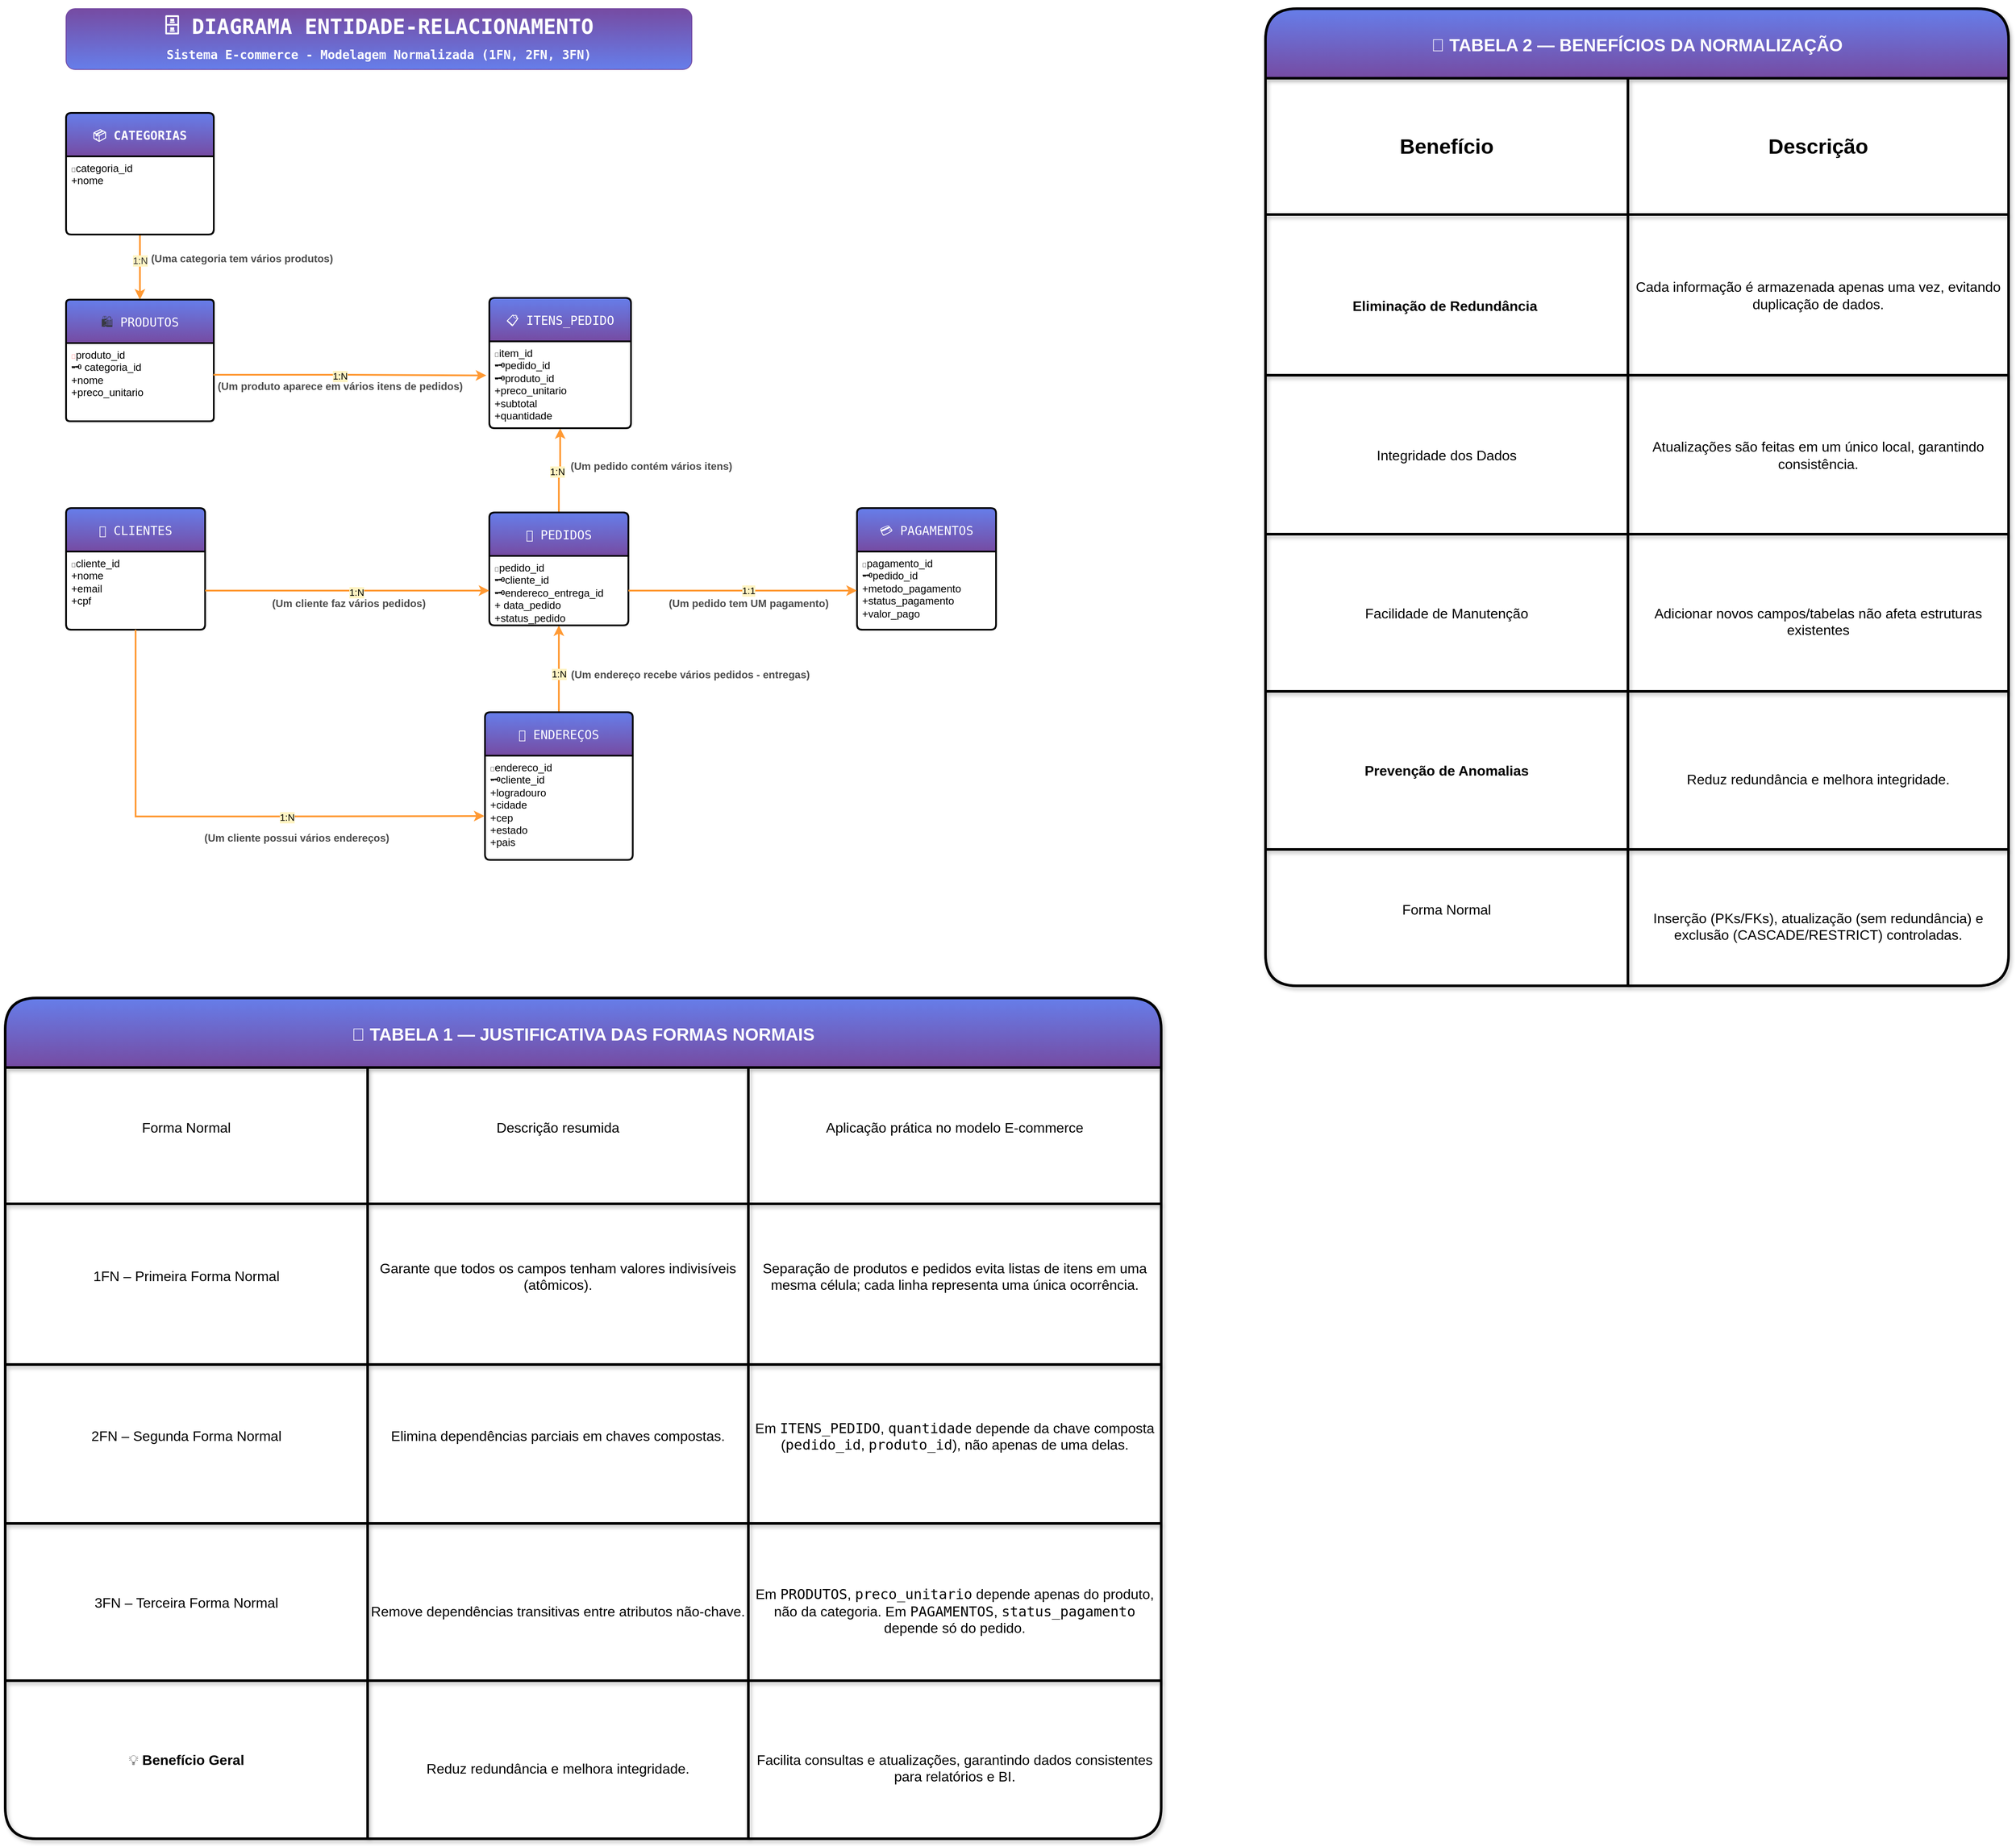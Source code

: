 <mxfile version="28.2.8">
  <diagram name="Página-1" id="DNy5PEZd3ti-p9QNguBq">
    <mxGraphModel dx="5910" dy="2533" grid="0" gridSize="10" guides="0" tooltips="0" connect="0" arrows="0" fold="1" page="0" pageScale="1" pageWidth="827" pageHeight="1169" math="0" shadow="0">
      <root>
        <mxCell id="0" />
        <mxCell id="1" parent="0" />
        <mxCell id="rBB8JqQ7oamahbFqgwzF-1" value="&lt;h1&gt;&lt;font&gt;&lt;b style=&quot;&quot;&gt;&lt;font style=&quot;color: rgb(255, 255, 255);&quot;&gt;&lt;span style=&quot;font-family: jetbrains, &amp;quot;jetbrains Fallback&amp;quot;, ui-monospace, SFMono-Regular, Menlo, Monaco, monospace; font-variant-ligatures: none; text-align: left; white-space: pre;&quot;&gt;🗄️ &lt;/span&gt;&lt;span style=&quot;font-family: jetbrains, &amp;quot;jetbrains Fallback&amp;quot;, ui-monospace, SFMono-Regular, Menlo, Monaco, monospace; font-variant-ligatures: none; text-align: left; white-space: pre;&quot;&gt;&lt;font style=&quot;&quot;&gt;DIAGRAMA ENTIDADE-RELACIONAMENTO&lt;br&gt;&lt;/font&gt;&lt;/span&gt;&lt;/font&gt;&lt;/b&gt;&lt;b style=&quot;&quot;&gt;&lt;span style=&quot;font-family: jetbrains, &amp;quot;jetbrains Fallback&amp;quot;, ui-monospace, SFMono-Regular, Menlo, Monaco, monospace; font-size: 14px; font-variant-ligatures: none; text-align: left; white-space: pre;&quot;&gt;&lt;font style=&quot;color: light-dark(rgb(255, 255, 255), rgb(255, 181, 181));&quot;&gt;Sistema E-commerce - Modelagem Normalizada (1FN, 2FN, 3FN)&lt;/font&gt;&lt;/span&gt;&lt;/b&gt;&lt;/font&gt;&lt;/h1&gt;&lt;span style=&quot;color: rgb(56, 58, 66); font-family: jetbrains, &amp;quot;jetbrains Fallback&amp;quot;, ui-monospace, SFMono-Regular, Menlo, Monaco, monospace; font-size: 14px; font-variant-ligatures: none; text-align: left; white-space: pre; background-color: rgb(255, 255, 255);&quot;&gt;&lt;/span&gt;" style="rounded=1;whiteSpace=wrap;html=1;fillColor=#764BA2;strokeColor=#764BA2;gradientColor=#667EEA;" parent="1" vertex="1">
          <mxGeometry x="180" y="30" width="720" height="70" as="geometry" />
        </mxCell>
        <mxCell id="rBB8JqQ7oamahbFqgwzF-29" value="" style="edgeStyle=orthogonalEdgeStyle;rounded=0;orthogonalLoop=1;jettySize=auto;html=1;strokeColor=#FF9933;strokeWidth=2;" parent="1" source="rBB8JqQ7oamahbFqgwzF-9" target="rBB8JqQ7oamahbFqgwzF-12" edge="1">
          <mxGeometry relative="1" as="geometry" />
        </mxCell>
        <mxCell id="rBB8JqQ7oamahbFqgwzF-31" value="&lt;font&gt;1:N&lt;/font&gt;" style="edgeLabel;html=1;align=center;verticalAlign=middle;resizable=0;points=[];fontColor=#333333;labelBackgroundColor=#FFF4C3;" parent="rBB8JqQ7oamahbFqgwzF-29" vertex="1" connectable="0">
          <mxGeometry x="-0.204" y="-2" relative="1" as="geometry">
            <mxPoint x="2" as="offset" />
          </mxGeometry>
        </mxCell>
        <mxCell id="rBB8JqQ7oamahbFqgwzF-9" value="&lt;h3 style=&quot;text-align: left;&quot;&gt;&lt;font style=&quot;color: rgb(255, 255, 255);&quot; face=&quot;jetbrains, jetbrains Fallback, ui-monospace, SFMono-Regular, Menlo, Monaco, monospace&quot;&gt;&lt;span style=&quot;font-size: 14px; font-variant-ligatures: none; white-space: pre;&quot;&gt;📦 CATEGORIAS&lt;/span&gt;&lt;/font&gt;&lt;/h3&gt;" style="swimlane;childLayout=stackLayout;horizontal=1;startSize=50;horizontalStack=0;rounded=1;fontSize=14;fontStyle=0;strokeWidth=2;resizeParent=0;resizeLast=1;shadow=0;dashed=0;align=center;arcSize=4;whiteSpace=wrap;html=1;gradientColor=#764BA2;fillColor=#667EEA;" parent="1" vertex="1">
          <mxGeometry x="180" y="150" width="170" height="140" as="geometry">
            <mxRectangle x="80" y="200" width="80" height="50" as="alternateBounds" />
          </mxGeometry>
        </mxCell>
        <mxCell id="rBB8JqQ7oamahbFqgwzF-10" value="&lt;font style=&quot;font-size: 7px;&quot;&gt;🔑&lt;/font&gt;categoria_id&lt;br&gt;+nome&lt;div&gt;&lt;br&gt;&lt;/div&gt;" style="align=left;strokeColor=none;fillColor=none;spacingLeft=4;spacingRight=4;fontSize=12;verticalAlign=top;resizable=0;rotatable=0;part=1;html=1;whiteSpace=wrap;" parent="rBB8JqQ7oamahbFqgwzF-9" vertex="1">
          <mxGeometry y="50" width="170" height="90" as="geometry" />
        </mxCell>
        <mxCell id="rBB8JqQ7oamahbFqgwzF-12" value="&lt;h3 style=&quot;text-align: left;&quot;&gt;&lt;span style=&quot;color: rgb(56, 58, 66); font-family: jetbrains, &amp;quot;jetbrains Fallback&amp;quot;, ui-monospace, SFMono-Regular, Menlo, Monaco, monospace; font-size: 14px; font-variant-ligatures: none; font-weight: 400; white-space: pre;&quot;&gt;🛍️ &lt;/span&gt;&lt;span style=&quot;font-family: jetbrains, &amp;quot;jetbrains Fallback&amp;quot;, ui-monospace, SFMono-Regular, Menlo, Monaco, monospace; font-size: 14px; font-variant-ligatures: none; font-weight: 400; white-space: pre; color: rgb(56, 58, 66);&quot;&gt;&lt;font style=&quot;color: rgb(255, 255, 255);&quot;&gt;PRODUTOS&lt;/font&gt;&lt;/span&gt;&lt;/h3&gt;" style="swimlane;childLayout=stackLayout;horizontal=1;startSize=50;horizontalStack=0;rounded=1;fontSize=14;fontStyle=0;strokeWidth=2;resizeParent=0;resizeLast=1;shadow=0;dashed=0;align=center;arcSize=3;whiteSpace=wrap;html=1;gradientColor=#764BA2;fillColor=#667EEA;" parent="1" vertex="1">
          <mxGeometry x="180" y="365" width="170" height="140" as="geometry">
            <mxRectangle x="80" y="200" width="80" height="50" as="alternateBounds" />
          </mxGeometry>
        </mxCell>
        <mxCell id="rBB8JqQ7oamahbFqgwzF-13" value="&lt;span style=&quot;font-size: 7px;&quot;&gt;&lt;font style=&quot;color: rgb(255, 102, 102);&quot;&gt;🔑&lt;/font&gt;&lt;/span&gt;produto_id&lt;br&gt;🗝︎&amp;nbsp;categoria_id&lt;div&gt;+nome&lt;/div&gt;&lt;div&gt;+preco_unitario&lt;br&gt;&lt;div&gt;&lt;br&gt;&lt;div&gt;&lt;br&gt;&lt;/div&gt;&lt;/div&gt;&lt;/div&gt;" style="align=left;strokeColor=none;fillColor=none;spacingLeft=4;spacingRight=4;fontSize=12;verticalAlign=top;resizable=0;rotatable=0;part=1;html=1;whiteSpace=wrap;" parent="rBB8JqQ7oamahbFqgwzF-12" vertex="1">
          <mxGeometry y="50" width="170" height="90" as="geometry" />
        </mxCell>
        <mxCell id="rBB8JqQ7oamahbFqgwzF-14" value="&lt;h3 style=&quot;text-align: left;&quot;&gt;&lt;span style=&quot;font-family: jetbrains, &amp;quot;jetbrains Fallback&amp;quot;, ui-monospace, SFMono-Regular, Menlo, Monaco, monospace; font-size: 14px; font-variant-ligatures: none; font-weight: 400; white-space: pre;&quot;&gt;&lt;font style=&quot;color: rgb(255, 255, 255);&quot;&gt;👤 CLIENTES&lt;/font&gt;&lt;/span&gt;&lt;/h3&gt;" style="swimlane;childLayout=stackLayout;horizontal=1;startSize=50;horizontalStack=0;rounded=1;fontSize=14;fontStyle=0;strokeWidth=2;resizeParent=0;resizeLast=1;shadow=0;dashed=0;align=center;arcSize=4;whiteSpace=wrap;html=1;gradientColor=#764BA2;fillColor=#667EEA;" parent="1" vertex="1">
          <mxGeometry x="180" y="605" width="160" height="140" as="geometry">
            <mxRectangle x="80" y="200" width="80" height="50" as="alternateBounds" />
          </mxGeometry>
        </mxCell>
        <mxCell id="rBB8JqQ7oamahbFqgwzF-15" value="&lt;span style=&quot;font-size: 7px;&quot;&gt;🔑&lt;/span&gt;cliente_id&lt;br&gt;+nome&lt;div&gt;+email&lt;/div&gt;&lt;div&gt;+cpf&lt;br&gt;&lt;div&gt;&lt;br&gt;&lt;/div&gt;&lt;/div&gt;" style="align=left;strokeColor=none;fillColor=none;spacingLeft=4;spacingRight=4;fontSize=12;verticalAlign=top;resizable=0;rotatable=0;part=1;html=1;whiteSpace=wrap;" parent="rBB8JqQ7oamahbFqgwzF-14" vertex="1">
          <mxGeometry y="50" width="160" height="90" as="geometry" />
        </mxCell>
        <mxCell id="rBB8JqQ7oamahbFqgwzF-42" value="" style="edgeStyle=orthogonalEdgeStyle;rounded=0;orthogonalLoop=1;jettySize=auto;html=1;strokeWidth=2;strokeColor=#FF9933;" parent="1" source="rBB8JqQ7oamahbFqgwzF-16" target="rBB8JqQ7oamahbFqgwzF-19" edge="1">
          <mxGeometry relative="1" as="geometry" />
        </mxCell>
        <mxCell id="rBB8JqQ7oamahbFqgwzF-52" value="1:N" style="edgeLabel;html=1;align=center;verticalAlign=middle;resizable=0;points=[];labelBackgroundColor=#FFF4C3;" parent="rBB8JqQ7oamahbFqgwzF-42" vertex="1" connectable="0">
          <mxGeometry x="-0.112" relative="1" as="geometry">
            <mxPoint as="offset" />
          </mxGeometry>
        </mxCell>
        <mxCell id="rBB8JqQ7oamahbFqgwzF-16" value="&lt;h3 style=&quot;text-align: left;&quot;&gt;&lt;span style=&quot;font-family: jetbrains, &amp;quot;jetbrains Fallback&amp;quot;, ui-monospace, SFMono-Regular, Menlo, Monaco, monospace; font-size: 14px; font-variant-ligatures: none; font-weight: 400; white-space: pre;&quot;&gt;&lt;font style=&quot;color: rgb(255, 255, 255);&quot;&gt;📍 ENDEREÇOS&lt;/font&gt;&lt;/span&gt;&lt;/h3&gt;" style="swimlane;childLayout=stackLayout;horizontal=1;startSize=50;horizontalStack=0;rounded=1;fontSize=14;fontStyle=0;strokeWidth=2;resizeParent=0;resizeLast=1;shadow=0;dashed=0;align=center;arcSize=4;whiteSpace=wrap;html=1;gradientColor=#764BA2;fillColor=#667EEA;" parent="1" vertex="1">
          <mxGeometry x="662" y="840" width="170" height="170" as="geometry">
            <mxRectangle x="80" y="200" width="80" height="50" as="alternateBounds" />
          </mxGeometry>
        </mxCell>
        <mxCell id="rBB8JqQ7oamahbFqgwzF-17" value="&lt;div&gt;&lt;span style=&quot;font-size: 7px; background-color: transparent; color: light-dark(rgb(0, 0, 0), rgb(255, 255, 255));&quot;&gt;🔑&lt;/span&gt;endereco_id&lt;br&gt;🗝︎cliente_id&lt;div&gt;+logradouro&lt;/div&gt;&lt;div&gt;+cidade&lt;/div&gt;&lt;div&gt;+cep&lt;/div&gt;&lt;div&gt;+estado&lt;/div&gt;&lt;div&gt;+pais&lt;/div&gt;&lt;div&gt;&lt;br&gt;&lt;div&gt;&lt;br&gt;&lt;/div&gt;&lt;/div&gt;&lt;/div&gt;" style="align=left;strokeColor=none;fillColor=none;spacingLeft=4;spacingRight=4;fontSize=12;verticalAlign=top;resizable=0;rotatable=0;part=1;html=1;whiteSpace=wrap;" parent="rBB8JqQ7oamahbFqgwzF-16" vertex="1">
          <mxGeometry y="50" width="170" height="120" as="geometry" />
        </mxCell>
        <mxCell id="rBB8JqQ7oamahbFqgwzF-41" value="" style="edgeStyle=orthogonalEdgeStyle;rounded=0;orthogonalLoop=1;jettySize=auto;html=1;strokeColor=#FF9933;strokeWidth=2;" parent="1" source="rBB8JqQ7oamahbFqgwzF-18" target="rBB8JqQ7oamahbFqgwzF-21" edge="1">
          <mxGeometry relative="1" as="geometry" />
        </mxCell>
        <mxCell id="rBB8JqQ7oamahbFqgwzF-51" value="1:N" style="edgeLabel;html=1;align=center;verticalAlign=middle;resizable=0;points=[];labelBackgroundColor=#FFF4C3;" parent="rBB8JqQ7oamahbFqgwzF-41" vertex="1" connectable="0">
          <mxGeometry x="-0.042" y="2" relative="1" as="geometry">
            <mxPoint as="offset" />
          </mxGeometry>
        </mxCell>
        <mxCell id="rBB8JqQ7oamahbFqgwzF-18" value="&lt;h3 style=&quot;text-align: left;&quot;&gt;&lt;span style=&quot;font-family: jetbrains, &amp;quot;jetbrains Fallback&amp;quot;, ui-monospace, SFMono-Regular, Menlo, Monaco, monospace; font-size: 14px; font-variant-ligatures: none; font-weight: 400; white-space: pre;&quot;&gt;&lt;font style=&quot;color: rgb(255, 255, 255);&quot;&gt;🛒 PEDIDOS&lt;/font&gt;&lt;/span&gt;&lt;/h3&gt;" style="swimlane;childLayout=stackLayout;horizontal=1;startSize=50;horizontalStack=0;rounded=1;fontSize=14;fontStyle=0;strokeWidth=2;resizeParent=0;resizeLast=1;shadow=0;dashed=0;align=center;arcSize=4;whiteSpace=wrap;html=1;gradientColor=#764BA2;fillColor=#667EEA;" parent="1" vertex="1">
          <mxGeometry x="667" y="610" width="160" height="130" as="geometry">
            <mxRectangle x="80" y="200" width="80" height="50" as="alternateBounds" />
          </mxGeometry>
        </mxCell>
        <mxCell id="rBB8JqQ7oamahbFqgwzF-19" value="&lt;span style=&quot;font-size: 7px;&quot;&gt;🔑&lt;/span&gt;pedido_id&lt;br&gt;🗝︎cliente_id&lt;div&gt;🗝︎endereco_entrega_id&lt;/div&gt;&lt;div&gt;+ data_pedido&lt;/div&gt;&lt;div&gt;+status_pedido&lt;div&gt;&lt;br&gt;&lt;/div&gt;&lt;/div&gt;&lt;div&gt;&lt;br&gt;&lt;/div&gt;" style="align=left;strokeColor=none;fillColor=none;spacingLeft=4;spacingRight=4;fontSize=12;verticalAlign=top;resizable=0;rotatable=0;part=1;html=1;whiteSpace=wrap;" parent="rBB8JqQ7oamahbFqgwzF-18" vertex="1">
          <mxGeometry y="50" width="160" height="80" as="geometry" />
        </mxCell>
        <mxCell id="rBB8JqQ7oamahbFqgwzF-20" value="&lt;h3 style=&quot;text-align: left;&quot;&gt;&lt;span style=&quot;font-family: jetbrains, &amp;quot;jetbrains Fallback&amp;quot;, ui-monospace, SFMono-Regular, Menlo, Monaco, monospace; font-size: 14px; font-variant-ligatures: none; font-weight: 400; white-space: pre;&quot;&gt;&lt;font style=&quot;color: rgb(255, 255, 255);&quot;&gt;📋 ITENS_PEDIDO&lt;/font&gt;&lt;/span&gt;&lt;/h3&gt;" style="swimlane;childLayout=stackLayout;horizontal=1;startSize=50;horizontalStack=0;rounded=1;fontSize=14;fontStyle=0;strokeWidth=2;resizeParent=0;resizeLast=1;shadow=0;dashed=0;align=center;arcSize=4;whiteSpace=wrap;html=1;gradientColor=#764BA2;fillColor=#667EEA;" parent="1" vertex="1">
          <mxGeometry x="667" y="363" width="163" height="150" as="geometry">
            <mxRectangle x="80" y="200" width="80" height="50" as="alternateBounds" />
          </mxGeometry>
        </mxCell>
        <mxCell id="rBB8JqQ7oamahbFqgwzF-21" value="&lt;span style=&quot;font-size: 7px;&quot;&gt;🔑&lt;/span&gt;item_id&lt;br&gt;🗝︎pedido_id&lt;div&gt;🗝︎produto_id&lt;/div&gt;&lt;div&gt;+&lt;span style=&quot;white-space: pre;&quot;&gt;preco_unitario&lt;/span&gt;&lt;/div&gt;&lt;div&gt;+subtotal&lt;/div&gt;&lt;div&gt;&lt;span style=&quot;background-color: transparent; color: light-dark(rgb(0, 0, 0), rgb(255, 255, 255));&quot;&gt;+quantidade&lt;/span&gt;&lt;/div&gt;&lt;div&gt;&lt;div&gt;&lt;br&gt;&lt;/div&gt;&lt;/div&gt;" style="align=left;strokeColor=none;fillColor=none;spacingLeft=4;spacingRight=4;fontSize=12;verticalAlign=top;resizable=0;rotatable=0;part=1;html=1;whiteSpace=wrap;" parent="rBB8JqQ7oamahbFqgwzF-20" vertex="1">
          <mxGeometry y="50" width="163" height="100" as="geometry" />
        </mxCell>
        <mxCell id="rBB8JqQ7oamahbFqgwzF-22" value="&lt;h3 style=&quot;text-align: left;&quot;&gt;&lt;span style=&quot;font-family: jetbrains, &amp;quot;jetbrains Fallback&amp;quot;, ui-monospace, SFMono-Regular, Menlo, Monaco, monospace; font-size: 14px; font-variant-ligatures: none; font-weight: 400; white-space: pre;&quot;&gt;&lt;font style=&quot;color: rgb(255, 255, 255);&quot;&gt;💳 PAGAMENTOS&lt;/font&gt;&lt;/span&gt;&lt;/h3&gt;" style="swimlane;childLayout=stackLayout;horizontal=1;startSize=50;horizontalStack=0;rounded=1;fontSize=14;fontStyle=0;strokeWidth=2;resizeParent=0;resizeLast=1;shadow=0;dashed=0;align=center;arcSize=4;whiteSpace=wrap;html=1;gradientColor=#764BA2;fillColor=#667EEA;" parent="1" vertex="1">
          <mxGeometry x="1090" y="605" width="160" height="140" as="geometry">
            <mxRectangle x="80" y="200" width="80" height="50" as="alternateBounds" />
          </mxGeometry>
        </mxCell>
        <mxCell id="rBB8JqQ7oamahbFqgwzF-23" value="&lt;span style=&quot;font-size: 7px;&quot;&gt;🔑&lt;/span&gt;pagamento_id&lt;br&gt;🗝︎pedido_id&lt;div&gt;+metodo_pagamento&lt;/div&gt;&lt;div&gt;+status_pagamento&lt;/div&gt;&lt;div&gt;+valor_pago&lt;br&gt;&lt;div&gt;&lt;br&gt;&lt;/div&gt;&lt;/div&gt;" style="align=left;strokeColor=none;fillColor=none;spacingLeft=4;spacingRight=4;fontSize=12;verticalAlign=top;resizable=0;rotatable=0;part=1;html=1;whiteSpace=wrap;" parent="rBB8JqQ7oamahbFqgwzF-22" vertex="1">
          <mxGeometry y="50" width="160" height="90" as="geometry" />
        </mxCell>
        <mxCell id="rBB8JqQ7oamahbFqgwzF-37" style="edgeStyle=orthogonalEdgeStyle;rounded=0;orthogonalLoop=1;jettySize=auto;html=1;entryX=-0.021;entryY=0.393;entryDx=0;entryDy=0;entryPerimeter=0;exitX=0.997;exitY=0.405;exitDx=0;exitDy=0;exitPerimeter=0;strokeWidth=2;strokeColor=#FF9933;" parent="1" source="rBB8JqQ7oamahbFqgwzF-13" target="rBB8JqQ7oamahbFqgwzF-21" edge="1">
          <mxGeometry relative="1" as="geometry" />
        </mxCell>
        <mxCell id="rBB8JqQ7oamahbFqgwzF-46" value="1:N" style="edgeLabel;html=1;align=center;verticalAlign=middle;resizable=0;points=[];labelBackgroundColor=#FFF4C3;" parent="rBB8JqQ7oamahbFqgwzF-37" vertex="1" connectable="0">
          <mxGeometry x="-0.083" y="-1" relative="1" as="geometry">
            <mxPoint x="1" as="offset" />
          </mxGeometry>
        </mxCell>
        <mxCell id="rBB8JqQ7oamahbFqgwzF-39" style="edgeStyle=orthogonalEdgeStyle;rounded=0;orthogonalLoop=1;jettySize=auto;html=1;entryX=0;entryY=0.5;entryDx=0;entryDy=0;strokeColor=#FF9933;strokeWidth=2;" parent="1" source="rBB8JqQ7oamahbFqgwzF-15" target="rBB8JqQ7oamahbFqgwzF-19" edge="1">
          <mxGeometry relative="1" as="geometry" />
        </mxCell>
        <mxCell id="rBB8JqQ7oamahbFqgwzF-53" value="1:N" style="edgeLabel;html=1;align=center;verticalAlign=middle;resizable=0;points=[];labelBackgroundColor=#FFF4C3;" parent="rBB8JqQ7oamahbFqgwzF-39" vertex="1" connectable="0">
          <mxGeometry x="0.06" y="-2" relative="1" as="geometry">
            <mxPoint as="offset" />
          </mxGeometry>
        </mxCell>
        <mxCell id="rBB8JqQ7oamahbFqgwzF-44" style="edgeStyle=orthogonalEdgeStyle;rounded=0;orthogonalLoop=1;jettySize=auto;html=1;entryX=0;entryY=0.5;entryDx=0;entryDy=0;strokeWidth=2;strokeColor=#FF9933;" parent="1" source="rBB8JqQ7oamahbFqgwzF-19" target="rBB8JqQ7oamahbFqgwzF-23" edge="1">
          <mxGeometry relative="1" as="geometry" />
        </mxCell>
        <mxCell id="rBB8JqQ7oamahbFqgwzF-50" value="1:1" style="edgeLabel;html=1;align=center;verticalAlign=middle;resizable=0;points=[];labelBackgroundColor=#FFF4C3;" parent="rBB8JqQ7oamahbFqgwzF-44" vertex="1" connectable="0">
          <mxGeometry x="0.044" relative="1" as="geometry">
            <mxPoint as="offset" />
          </mxGeometry>
        </mxCell>
        <mxCell id="rBB8JqQ7oamahbFqgwzF-45" style="edgeStyle=orthogonalEdgeStyle;rounded=0;orthogonalLoop=1;jettySize=auto;html=1;entryX=-0.003;entryY=0.579;entryDx=0;entryDy=0;entryPerimeter=0;strokeColor=#FF9933;strokeWidth=2;" parent="1" source="rBB8JqQ7oamahbFqgwzF-15" target="rBB8JqQ7oamahbFqgwzF-17" edge="1">
          <mxGeometry relative="1" as="geometry">
            <Array as="points">
              <mxPoint x="390" y="960" />
              <mxPoint x="566" y="960" />
            </Array>
          </mxGeometry>
        </mxCell>
        <mxCell id="rBB8JqQ7oamahbFqgwzF-54" value="1:N" style="edgeLabel;html=1;align=center;verticalAlign=middle;resizable=0;points=[];labelBackgroundColor=#FFF4C3;" parent="rBB8JqQ7oamahbFqgwzF-45" vertex="1" connectable="0">
          <mxGeometry x="0.262" y="-1" relative="1" as="geometry">
            <mxPoint as="offset" />
          </mxGeometry>
        </mxCell>
        <mxCell id="rBB8JqQ7oamahbFqgwzF-55" value="&lt;b&gt;&lt;font style=&quot;color: rgb(77, 77, 77);&quot;&gt;(Uma categoria tem vários produtos)&lt;/font&gt;&lt;/b&gt;" style="text;html=1;align=center;verticalAlign=middle;resizable=0;points=[];autosize=1;strokeColor=none;fillColor=none;" parent="1" vertex="1">
          <mxGeometry x="267" y="303" width="230" height="30" as="geometry" />
        </mxCell>
        <mxCell id="rBB8JqQ7oamahbFqgwzF-57" value="&lt;b&gt;&lt;font style=&quot;color: rgb(77, 77, 77);&quot;&gt;&lt;font style=&quot;color: rgb(77, 77, 77);&quot;&gt;(&lt;/font&gt;Um pedido contém vários itens&lt;font style=&quot;color: rgb(77, 77, 77);&quot;&gt;)&lt;/font&gt;&lt;/font&gt;&lt;/b&gt;" style="text;html=1;align=center;verticalAlign=middle;resizable=0;points=[];autosize=1;strokeColor=none;fillColor=none;" parent="1" vertex="1">
          <mxGeometry x="748" y="542" width="210" height="30" as="geometry" />
        </mxCell>
        <mxCell id="rBB8JqQ7oamahbFqgwzF-58" value="&lt;b&gt;&lt;font style=&quot;color: rgb(77, 77, 77);&quot;&gt;&lt;font style=&quot;color: rgb(77, 77, 77);&quot;&gt;(&lt;/font&gt;Um pedido tem UM pagamento&lt;font style=&quot;color: rgb(77, 77, 77);&quot;&gt;)&lt;/font&gt;&lt;/font&gt;&lt;/b&gt;" style="text;html=1;align=center;verticalAlign=middle;resizable=0;points=[];autosize=1;strokeColor=none;fillColor=none;" parent="1" vertex="1">
          <mxGeometry x="860" y="700" width="210" height="30" as="geometry" />
        </mxCell>
        <mxCell id="rBB8JqQ7oamahbFqgwzF-59" value="&lt;font style=&quot;color: rgb(77, 77, 77);&quot;&gt;&lt;b&gt;&lt;font style=&quot;color: rgb(77, 77, 77);&quot;&gt;(&lt;/font&gt;Um produto aparece em vários itens de pedidos&lt;font style=&quot;color: rgb(77, 77, 77);&quot;&gt;)&lt;/font&gt;&lt;/b&gt;&lt;/font&gt;" style="text;html=1;align=center;verticalAlign=middle;resizable=0;points=[];autosize=1;strokeColor=none;fillColor=none;" parent="1" vertex="1">
          <mxGeometry x="340" y="450" width="310" height="30" as="geometry" />
        </mxCell>
        <mxCell id="rBB8JqQ7oamahbFqgwzF-60" value="&lt;font style=&quot;color: rgb(77, 77, 77);&quot;&gt;&lt;b&gt;&lt;font style=&quot;color: rgb(77, 77, 77);&quot;&gt;&lt;font style=&quot;color: rgb(77, 77, 77);&quot;&gt;(&lt;/font&gt;&lt;/font&gt;Um cliente faz vários pedidos&lt;font style=&quot;color: rgb(77, 77, 77);&quot;&gt;&lt;font style=&quot;color: rgb(77, 77, 77);&quot;&gt;)&lt;/font&gt;&lt;/font&gt;&lt;/b&gt;&lt;/font&gt;" style="text;html=1;align=center;verticalAlign=middle;resizable=0;points=[];autosize=1;strokeColor=none;fillColor=none;" parent="1" vertex="1">
          <mxGeometry x="405" y="700" width="200" height="30" as="geometry" />
        </mxCell>
        <mxCell id="rBB8JqQ7oamahbFqgwzF-61" value="&lt;b&gt;&lt;font style=&quot;color: rgb(77, 77, 77);&quot;&gt;(Um cliente possui vários endereços)&lt;/font&gt;&lt;/b&gt;" style="text;html=1;align=center;verticalAlign=middle;resizable=0;points=[];autosize=1;strokeColor=none;fillColor=none;" parent="1" vertex="1">
          <mxGeometry x="325" y="970" width="240" height="30" as="geometry" />
        </mxCell>
        <mxCell id="rBB8JqQ7oamahbFqgwzF-62" value="&lt;b&gt;&lt;font style=&quot;color: rgb(77, 77, 77);&quot;&gt;(Um endereço recebe vários pedidos - entregas)&lt;/font&gt;&lt;/b&gt;" style="text;whiteSpace=wrap;html=1;" parent="1" vertex="1">
          <mxGeometry x="759" y="783" width="280" height="40" as="geometry" />
        </mxCell>
        <mxCell id="rBB8JqQ7oamahbFqgwzF-63" value="📘 TABELA 1 — JUSTIFICATIVA DAS FORMAS NORMAIS" style="shape=table;startSize=80;container=1;collapsible=0;childLayout=tableLayout;strokeColor=default;fontSize=20;gradientColor=#764BA2;fillColor=#667EEA;fontColor=#FFFFFF;labelBackgroundColor=none;labelBorderColor=none;textShadow=0;strokeWidth=3;rounded=1;shadow=1;fontStyle=1" parent="1" vertex="1">
          <mxGeometry x="110" y="1169" width="1330" height="968" as="geometry" />
        </mxCell>
        <mxCell id="rBB8JqQ7oamahbFqgwzF-64" value="" style="shape=tableRow;horizontal=0;startSize=0;swimlaneHead=0;swimlaneBody=0;strokeColor=inherit;top=0;left=0;bottom=0;right=0;collapsible=0;dropTarget=0;fillColor=none;points=[[0,0.5],[1,0.5]];portConstraint=eastwest;fontSize=16;strokeWidth=3;" parent="rBB8JqQ7oamahbFqgwzF-63" vertex="1">
          <mxGeometry y="80" width="1330" height="157" as="geometry" />
        </mxCell>
        <mxCell id="rBB8JqQ7oamahbFqgwzF-65" value="&#xa;Forma Normal&#xa;&#xa;" style="shape=partialRectangle;html=1;whiteSpace=wrap;connectable=0;strokeColor=inherit;overflow=hidden;fillColor=none;top=0;left=0;bottom=0;right=0;pointerEvents=1;fontSize=16;strokeWidth=3;" parent="rBB8JqQ7oamahbFqgwzF-64" vertex="1">
          <mxGeometry width="417" height="157" as="geometry">
            <mxRectangle width="417" height="157" as="alternateBounds" />
          </mxGeometry>
        </mxCell>
        <mxCell id="rBB8JqQ7oamahbFqgwzF-66" value="&#xa;Descrição resumida&#xa;&#xa;" style="shape=partialRectangle;html=1;whiteSpace=wrap;connectable=0;strokeColor=inherit;overflow=hidden;fillColor=none;top=0;left=0;bottom=0;right=0;pointerEvents=1;fontSize=16;strokeWidth=3;" parent="rBB8JqQ7oamahbFqgwzF-64" vertex="1">
          <mxGeometry x="417" width="438" height="157" as="geometry">
            <mxRectangle width="438" height="157" as="alternateBounds" />
          </mxGeometry>
        </mxCell>
        <mxCell id="rBB8JqQ7oamahbFqgwzF-67" value="&#xa;Aplicação prática no modelo E-commerce&#xa;&#xa;" style="shape=partialRectangle;html=1;whiteSpace=wrap;connectable=0;strokeColor=inherit;overflow=hidden;fillColor=none;top=0;left=0;bottom=0;right=0;pointerEvents=1;fontSize=16;strokeWidth=3;" parent="rBB8JqQ7oamahbFqgwzF-64" vertex="1">
          <mxGeometry x="855" width="475" height="157" as="geometry">
            <mxRectangle width="475" height="157" as="alternateBounds" />
          </mxGeometry>
        </mxCell>
        <mxCell id="rBB8JqQ7oamahbFqgwzF-68" value="" style="shape=tableRow;horizontal=0;startSize=0;swimlaneHead=0;swimlaneBody=0;strokeColor=inherit;top=0;left=0;bottom=0;right=0;collapsible=0;dropTarget=0;fillColor=none;points=[[0,0.5],[1,0.5]];portConstraint=eastwest;fontSize=16;strokeWidth=3;" parent="rBB8JqQ7oamahbFqgwzF-63" vertex="1">
          <mxGeometry y="237" width="1330" height="185" as="geometry" />
        </mxCell>
        <mxCell id="rBB8JqQ7oamahbFqgwzF-69" value="&#xa;1FN – Primeira Forma Normal&#xa;&#xa;" style="shape=partialRectangle;html=1;whiteSpace=wrap;connectable=0;strokeColor=inherit;overflow=hidden;fillColor=none;top=0;left=0;bottom=0;right=0;pointerEvents=1;fontSize=16;strokeWidth=3;" parent="rBB8JqQ7oamahbFqgwzF-68" vertex="1">
          <mxGeometry width="417" height="185" as="geometry">
            <mxRectangle width="417" height="185" as="alternateBounds" />
          </mxGeometry>
        </mxCell>
        <mxCell id="rBB8JqQ7oamahbFqgwzF-70" value="&#xa;Garante que todos os campos tenham valores indivisíveis (atômicos).&#xa;&#xa;" style="shape=partialRectangle;html=1;whiteSpace=wrap;connectable=0;strokeColor=inherit;overflow=hidden;fillColor=none;top=0;left=0;bottom=0;right=0;pointerEvents=1;fontSize=16;strokeWidth=3;" parent="rBB8JqQ7oamahbFqgwzF-68" vertex="1">
          <mxGeometry x="417" width="438" height="185" as="geometry">
            <mxRectangle width="438" height="185" as="alternateBounds" />
          </mxGeometry>
        </mxCell>
        <mxCell id="rBB8JqQ7oamahbFqgwzF-71" value="&#xa;Separação de produtos e pedidos evita listas de itens em uma mesma célula; cada linha representa uma única ocorrência.&#xa;&#xa;" style="shape=partialRectangle;html=1;whiteSpace=wrap;connectable=0;strokeColor=inherit;overflow=hidden;fillColor=none;top=0;left=0;bottom=0;right=0;pointerEvents=1;fontSize=16;strokeWidth=3;" parent="rBB8JqQ7oamahbFqgwzF-68" vertex="1">
          <mxGeometry x="855" width="475" height="185" as="geometry">
            <mxRectangle width="475" height="185" as="alternateBounds" />
          </mxGeometry>
        </mxCell>
        <mxCell id="rBB8JqQ7oamahbFqgwzF-72" value="" style="shape=tableRow;horizontal=0;startSize=0;swimlaneHead=0;swimlaneBody=0;strokeColor=inherit;top=0;left=0;bottom=0;right=0;collapsible=0;dropTarget=0;fillColor=none;points=[[0,0.5],[1,0.5]];portConstraint=eastwest;fontSize=16;strokeWidth=3;" parent="rBB8JqQ7oamahbFqgwzF-63" vertex="1">
          <mxGeometry y="422" width="1330" height="183" as="geometry" />
        </mxCell>
        <mxCell id="rBB8JqQ7oamahbFqgwzF-73" value="&#xa;2FN – Segunda Forma Normal&#xa;&#xa;" style="shape=partialRectangle;html=1;whiteSpace=wrap;connectable=0;strokeColor=inherit;overflow=hidden;fillColor=none;top=0;left=0;bottom=0;right=0;pointerEvents=1;fontSize=16;strokeWidth=3;" parent="rBB8JqQ7oamahbFqgwzF-72" vertex="1">
          <mxGeometry width="417" height="183" as="geometry">
            <mxRectangle width="417" height="183" as="alternateBounds" />
          </mxGeometry>
        </mxCell>
        <mxCell id="rBB8JqQ7oamahbFqgwzF-74" value="&#xa;Elimina dependências parciais em chaves compostas.&#xa;&#xa;" style="shape=partialRectangle;html=1;whiteSpace=wrap;connectable=0;strokeColor=inherit;overflow=hidden;fillColor=none;top=0;left=0;bottom=0;right=0;pointerEvents=1;fontSize=16;strokeWidth=3;" parent="rBB8JqQ7oamahbFqgwzF-72" vertex="1">
          <mxGeometry x="417" width="438" height="183" as="geometry">
            <mxRectangle width="438" height="183" as="alternateBounds" />
          </mxGeometry>
        </mxCell>
        <mxCell id="rBB8JqQ7oamahbFqgwzF-75" value="&#xa;Em &lt;code data-end=&quot;984&quot; data-start=&quot;970&quot;&gt;ITENS_PEDIDO&lt;/code&gt;, &lt;code data-end=&quot;998&quot; data-start=&quot;986&quot;&gt;quantidade&lt;/code&gt; depende da chave composta (&lt;code data-end=&quot;1037&quot; data-start=&quot;1026&quot;&gt;pedido_id&lt;/code&gt;, &lt;code data-end=&quot;1051&quot; data-start=&quot;1039&quot;&gt;produto_id&lt;/code&gt;), não apenas de uma delas.&#xa;&#xa;" style="shape=partialRectangle;html=1;whiteSpace=wrap;connectable=0;strokeColor=inherit;overflow=hidden;fillColor=none;top=0;left=0;bottom=0;right=0;pointerEvents=1;fontSize=16;strokeWidth=3;" parent="rBB8JqQ7oamahbFqgwzF-72" vertex="1">
          <mxGeometry x="855" width="475" height="183" as="geometry">
            <mxRectangle width="475" height="183" as="alternateBounds" />
          </mxGeometry>
        </mxCell>
        <mxCell id="rBB8JqQ7oamahbFqgwzF-76" value="" style="shape=tableRow;horizontal=0;startSize=0;swimlaneHead=0;swimlaneBody=0;strokeColor=inherit;top=0;left=0;bottom=0;right=0;collapsible=0;dropTarget=0;fillColor=none;points=[[0,0.5],[1,0.5]];portConstraint=eastwest;fontSize=16;strokeWidth=3;" parent="rBB8JqQ7oamahbFqgwzF-63" vertex="1">
          <mxGeometry y="605" width="1330" height="181" as="geometry" />
        </mxCell>
        <mxCell id="rBB8JqQ7oamahbFqgwzF-77" value="3FN – Terceira Forma Normal" style="shape=partialRectangle;html=1;whiteSpace=wrap;connectable=0;strokeColor=inherit;overflow=hidden;fillColor=none;top=0;left=0;bottom=0;right=0;pointerEvents=1;fontSize=16;strokeWidth=3;" parent="rBB8JqQ7oamahbFqgwzF-76" vertex="1">
          <mxGeometry width="417" height="181" as="geometry">
            <mxRectangle width="417" height="181" as="alternateBounds" />
          </mxGeometry>
        </mxCell>
        <mxCell id="rBB8JqQ7oamahbFqgwzF-78" value="&lt;br&gt;Remove dependências transitivas entre atributos não-chave." style="shape=partialRectangle;html=1;whiteSpace=wrap;connectable=0;strokeColor=inherit;overflow=hidden;fillColor=none;top=0;left=0;bottom=0;right=0;pointerEvents=1;fontSize=16;strokeWidth=3;" parent="rBB8JqQ7oamahbFqgwzF-76" vertex="1">
          <mxGeometry x="417" width="438" height="181" as="geometry">
            <mxRectangle width="438" height="181" as="alternateBounds" />
          </mxGeometry>
        </mxCell>
        <mxCell id="rBB8JqQ7oamahbFqgwzF-79" value="&lt;br&gt;Em &lt;code data-end=&quot;1194&quot; data-start=&quot;1184&quot;&gt;PRODUTOS&lt;/code&gt;, &lt;code data-end=&quot;1212&quot; data-start=&quot;1196&quot;&gt;preco_unitario&lt;/code&gt; depende apenas do produto, não da categoria. Em &lt;code data-end=&quot;1273&quot; data-start=&quot;1261&quot;&gt;PAGAMENTOS&lt;/code&gt;, &lt;code data-end=&quot;1293&quot; data-start=&quot;1275&quot;&gt;status_pagamento&lt;/code&gt; depende só do pedido." style="shape=partialRectangle;html=1;whiteSpace=wrap;connectable=0;strokeColor=inherit;overflow=hidden;fillColor=none;top=0;left=0;bottom=0;right=0;pointerEvents=1;fontSize=16;strokeWidth=3;" parent="rBB8JqQ7oamahbFqgwzF-76" vertex="1">
          <mxGeometry x="855" width="475" height="181" as="geometry">
            <mxRectangle width="475" height="181" as="alternateBounds" />
          </mxGeometry>
        </mxCell>
        <mxCell id="rBB8JqQ7oamahbFqgwzF-97" value="" style="shape=tableRow;horizontal=0;startSize=0;swimlaneHead=0;swimlaneBody=0;strokeColor=inherit;top=0;left=0;bottom=0;right=0;collapsible=0;dropTarget=0;fillColor=none;points=[[0,0.5],[1,0.5]];portConstraint=eastwest;fontSize=16;strokeWidth=3;" parent="rBB8JqQ7oamahbFqgwzF-63" vertex="1">
          <mxGeometry y="786" width="1330" height="182" as="geometry" />
        </mxCell>
        <mxCell id="rBB8JqQ7oamahbFqgwzF-98" value="💡 &lt;strong data-end=&quot;1342&quot; data-start=&quot;1323&quot;&gt;Benefício Geral&lt;/strong&gt;" style="shape=partialRectangle;html=1;whiteSpace=wrap;connectable=0;strokeColor=inherit;overflow=hidden;fillColor=none;top=0;left=0;bottom=0;right=0;pointerEvents=1;fontSize=16;strokeWidth=3;" parent="rBB8JqQ7oamahbFqgwzF-97" vertex="1">
          <mxGeometry width="417" height="182" as="geometry">
            <mxRectangle width="417" height="182" as="alternateBounds" />
          </mxGeometry>
        </mxCell>
        <mxCell id="rBB8JqQ7oamahbFqgwzF-99" value="&lt;br&gt;Reduz redundância e melhora integridade." style="shape=partialRectangle;html=1;whiteSpace=wrap;connectable=0;strokeColor=inherit;overflow=hidden;fillColor=none;top=0;left=0;bottom=0;right=0;pointerEvents=1;fontSize=16;strokeWidth=3;" parent="rBB8JqQ7oamahbFqgwzF-97" vertex="1">
          <mxGeometry x="417" width="438" height="182" as="geometry">
            <mxRectangle width="438" height="182" as="alternateBounds" />
          </mxGeometry>
        </mxCell>
        <mxCell id="rBB8JqQ7oamahbFqgwzF-100" value="&lt;br&gt;Facilita consultas e atualizações, garantindo dados consistentes para relatórios e BI." style="shape=partialRectangle;html=1;whiteSpace=wrap;connectable=0;strokeColor=inherit;overflow=hidden;fillColor=none;top=0;left=0;bottom=0;right=0;pointerEvents=1;fontSize=16;strokeWidth=3;" parent="rBB8JqQ7oamahbFqgwzF-97" vertex="1">
          <mxGeometry x="855" width="475" height="182" as="geometry">
            <mxRectangle width="475" height="182" as="alternateBounds" />
          </mxGeometry>
        </mxCell>
        <mxCell id="rBB8JqQ7oamahbFqgwzF-218" value="📗 TABELA 2 — BENEFÍCIOS DA NORMALIZAÇÃO" style="shape=table;startSize=80;container=1;collapsible=0;childLayout=tableLayout;strokeColor=default;fontSize=20;gradientColor=#764BA2;fillColor=#667EEA;fontColor=#FFFFFF;labelBackgroundColor=none;labelBorderColor=none;textShadow=0;strokeWidth=3;rounded=1;shadow=1;fontStyle=1" parent="1" vertex="1">
          <mxGeometry x="1560" y="30" width="855" height="1125" as="geometry" />
        </mxCell>
        <mxCell id="rBB8JqQ7oamahbFqgwzF-219" value="" style="shape=tableRow;horizontal=0;startSize=0;swimlaneHead=0;swimlaneBody=0;strokeColor=inherit;top=0;left=0;bottom=0;right=0;collapsible=0;dropTarget=0;fillColor=none;points=[[0,0.5],[1,0.5]];portConstraint=eastwest;fontSize=16;strokeWidth=3;" parent="rBB8JqQ7oamahbFqgwzF-218" vertex="1">
          <mxGeometry y="80" width="855" height="157" as="geometry" />
        </mxCell>
        <mxCell id="rBB8JqQ7oamahbFqgwzF-220" value="&lt;h2&gt;Benefício&lt;/h2&gt;" style="shape=partialRectangle;html=1;whiteSpace=wrap;connectable=0;strokeColor=inherit;overflow=hidden;fillColor=none;top=0;left=0;bottom=0;right=0;pointerEvents=1;fontSize=16;strokeWidth=3;" parent="rBB8JqQ7oamahbFqgwzF-219" vertex="1">
          <mxGeometry width="417" height="157" as="geometry">
            <mxRectangle width="417" height="157" as="alternateBounds" />
          </mxGeometry>
        </mxCell>
        <mxCell id="rBB8JqQ7oamahbFqgwzF-221" value="&lt;h2&gt;&lt;b&gt;Descrição&lt;/b&gt;&lt;/h2&gt;" style="shape=partialRectangle;html=1;whiteSpace=wrap;connectable=0;strokeColor=inherit;overflow=hidden;fillColor=none;top=0;left=0;bottom=0;right=0;pointerEvents=1;fontSize=16;strokeWidth=3;" parent="rBB8JqQ7oamahbFqgwzF-219" vertex="1">
          <mxGeometry x="417" width="438" height="157" as="geometry">
            <mxRectangle width="438" height="157" as="alternateBounds" />
          </mxGeometry>
        </mxCell>
        <mxCell id="rBB8JqQ7oamahbFqgwzF-223" value="" style="shape=tableRow;horizontal=0;startSize=0;swimlaneHead=0;swimlaneBody=0;strokeColor=inherit;top=0;left=0;bottom=0;right=0;collapsible=0;dropTarget=0;fillColor=none;points=[[0,0.5],[1,0.5]];portConstraint=eastwest;fontSize=16;strokeWidth=3;" parent="rBB8JqQ7oamahbFqgwzF-218" vertex="1">
          <mxGeometry y="237" width="855" height="185" as="geometry" />
        </mxCell>
        <mxCell id="rBB8JqQ7oamahbFqgwzF-224" value="&lt;table class=&quot;w-fit min-w-(--thread-content-width)&quot; data-end=&quot;1655&quot; data-start=&quot;1150&quot;&gt;&lt;thead data-end=&quot;1183&quot; data-start=&quot;1150&quot;&gt;&lt;tr data-end=&quot;1183&quot; data-start=&quot;1150&quot;&gt;&lt;th data-col-size=&quot;sm&quot; data-end=&quot;1166&quot; data-start=&quot;1150&quot;&gt;&lt;br&gt;&lt;/th&gt;&lt;th data-col-size=&quot;md&quot; data-end=&quot;1183&quot; data-start=&quot;1166&quot;&gt;&lt;br&gt;&lt;/th&gt;&lt;/tr&gt;&lt;/thead&gt;&lt;tbody data-end=&quot;1655&quot; data-start=&quot;1220&quot;&gt;&lt;tr data-end=&quot;1330&quot; data-start=&quot;1220&quot;&gt;&lt;td data-col-size=&quot;sm&quot; data-end=&quot;1252&quot; data-start=&quot;1220&quot;&gt;&lt;strong data-end=&quot;1251&quot; data-start=&quot;1222&quot;&gt;Eliminação de Redundância&lt;/strong&gt;&lt;/td&gt;&lt;/tr&gt;&lt;/tbody&gt;&lt;/table&gt;" style="shape=partialRectangle;html=1;whiteSpace=wrap;connectable=0;strokeColor=inherit;overflow=hidden;fillColor=none;top=0;left=0;bottom=0;right=0;pointerEvents=1;fontSize=16;strokeWidth=3;" parent="rBB8JqQ7oamahbFqgwzF-223" vertex="1">
          <mxGeometry width="417" height="185" as="geometry">
            <mxRectangle width="417" height="185" as="alternateBounds" />
          </mxGeometry>
        </mxCell>
        <mxCell id="rBB8JqQ7oamahbFqgwzF-225" value="Cada informação é armazenada apenas uma vez, evitando duplicação de dados." style="shape=partialRectangle;html=1;whiteSpace=wrap;connectable=0;strokeColor=inherit;overflow=hidden;fillColor=none;top=0;left=0;bottom=0;right=0;pointerEvents=1;fontSize=16;strokeWidth=3;" parent="rBB8JqQ7oamahbFqgwzF-223" vertex="1">
          <mxGeometry x="417" width="438" height="185" as="geometry">
            <mxRectangle width="438" height="185" as="alternateBounds" />
          </mxGeometry>
        </mxCell>
        <mxCell id="rBB8JqQ7oamahbFqgwzF-227" value="" style="shape=tableRow;horizontal=0;startSize=0;swimlaneHead=0;swimlaneBody=0;strokeColor=inherit;top=0;left=0;bottom=0;right=0;collapsible=0;dropTarget=0;fillColor=none;points=[[0,0.5],[1,0.5]];portConstraint=eastwest;fontSize=16;strokeWidth=3;" parent="rBB8JqQ7oamahbFqgwzF-218" vertex="1">
          <mxGeometry y="422" width="855" height="183" as="geometry" />
        </mxCell>
        <mxCell id="rBB8JqQ7oamahbFqgwzF-228" value="Integridade dos Dados" style="shape=partialRectangle;html=1;whiteSpace=wrap;connectable=0;strokeColor=inherit;overflow=hidden;fillColor=none;top=0;left=0;bottom=0;right=0;pointerEvents=1;fontSize=16;strokeWidth=3;" parent="rBB8JqQ7oamahbFqgwzF-227" vertex="1">
          <mxGeometry width="417" height="183" as="geometry">
            <mxRectangle width="417" height="183" as="alternateBounds" />
          </mxGeometry>
        </mxCell>
        <mxCell id="rBB8JqQ7oamahbFqgwzF-229" value="Atualizações são feitas em um único local, garantindo consistência." style="shape=partialRectangle;html=1;whiteSpace=wrap;connectable=0;strokeColor=inherit;overflow=hidden;fillColor=none;top=0;left=0;bottom=0;right=0;pointerEvents=1;fontSize=16;strokeWidth=3;" parent="rBB8JqQ7oamahbFqgwzF-227" vertex="1">
          <mxGeometry x="417" width="438" height="183" as="geometry">
            <mxRectangle width="438" height="183" as="alternateBounds" />
          </mxGeometry>
        </mxCell>
        <mxCell id="rBB8JqQ7oamahbFqgwzF-231" value="" style="shape=tableRow;horizontal=0;startSize=0;swimlaneHead=0;swimlaneBody=0;strokeColor=inherit;top=0;left=0;bottom=0;right=0;collapsible=0;dropTarget=0;fillColor=none;points=[[0,0.5],[1,0.5]];portConstraint=eastwest;fontSize=16;strokeWidth=3;" parent="rBB8JqQ7oamahbFqgwzF-218" vertex="1">
          <mxGeometry y="605" width="855" height="181" as="geometry" />
        </mxCell>
        <mxCell id="rBB8JqQ7oamahbFqgwzF-232" value="Facilidade de Manutenção" style="shape=partialRectangle;html=1;whiteSpace=wrap;connectable=0;strokeColor=inherit;overflow=hidden;fillColor=none;top=0;left=0;bottom=0;right=0;pointerEvents=1;fontSize=16;strokeWidth=3;" parent="rBB8JqQ7oamahbFqgwzF-231" vertex="1">
          <mxGeometry width="417" height="181" as="geometry">
            <mxRectangle width="417" height="181" as="alternateBounds" />
          </mxGeometry>
        </mxCell>
        <mxCell id="rBB8JqQ7oamahbFqgwzF-233" value="&lt;br&gt;Adicionar novos campos/tabelas não afeta estruturas existentes" style="shape=partialRectangle;html=1;whiteSpace=wrap;connectable=0;strokeColor=inherit;overflow=hidden;fillColor=none;top=0;left=0;bottom=0;right=0;pointerEvents=1;fontSize=16;strokeWidth=3;" parent="rBB8JqQ7oamahbFqgwzF-231" vertex="1">
          <mxGeometry x="417" width="438" height="181" as="geometry">
            <mxRectangle width="438" height="181" as="alternateBounds" />
          </mxGeometry>
        </mxCell>
        <mxCell id="rBB8JqQ7oamahbFqgwzF-235" value="" style="shape=tableRow;horizontal=0;startSize=0;swimlaneHead=0;swimlaneBody=0;strokeColor=inherit;top=0;left=0;bottom=0;right=0;collapsible=0;dropTarget=0;fillColor=none;points=[[0,0.5],[1,0.5]];portConstraint=eastwest;fontSize=16;strokeWidth=3;" parent="rBB8JqQ7oamahbFqgwzF-218" vertex="1">
          <mxGeometry y="786" width="855" height="182" as="geometry" />
        </mxCell>
        <mxCell id="rBB8JqQ7oamahbFqgwzF-236" value="&lt;b&gt;Prevenção de Anomalias&lt;/b&gt;" style="shape=partialRectangle;html=1;whiteSpace=wrap;connectable=0;strokeColor=inherit;overflow=hidden;fillColor=none;top=0;left=0;bottom=0;right=0;pointerEvents=1;fontSize=16;strokeWidth=3;" parent="rBB8JqQ7oamahbFqgwzF-235" vertex="1">
          <mxGeometry width="417" height="182" as="geometry">
            <mxRectangle width="417" height="182" as="alternateBounds" />
          </mxGeometry>
        </mxCell>
        <mxCell id="rBB8JqQ7oamahbFqgwzF-237" value="&lt;br&gt;Reduz redundância e melhora integridade." style="shape=partialRectangle;html=1;whiteSpace=wrap;connectable=0;strokeColor=inherit;overflow=hidden;fillColor=none;top=0;left=0;bottom=0;right=0;pointerEvents=1;fontSize=16;strokeWidth=3;" parent="rBB8JqQ7oamahbFqgwzF-235" vertex="1">
          <mxGeometry x="417" width="438" height="182" as="geometry">
            <mxRectangle width="438" height="182" as="alternateBounds" />
          </mxGeometry>
        </mxCell>
        <mxCell id="rBB8JqQ7oamahbFqgwzF-239" value="" style="shape=tableRow;horizontal=0;startSize=0;swimlaneHead=0;swimlaneBody=0;strokeColor=inherit;top=0;left=0;bottom=0;right=0;collapsible=0;dropTarget=0;fillColor=none;points=[[0,0.5],[1,0.5]];portConstraint=eastwest;fontSize=16;strokeWidth=3;" parent="rBB8JqQ7oamahbFqgwzF-218" vertex="1">
          <mxGeometry y="968" width="855" height="157" as="geometry" />
        </mxCell>
        <mxCell id="rBB8JqQ7oamahbFqgwzF-240" value="&#xa;Forma Normal&#xa;&#xa;" style="shape=partialRectangle;html=1;whiteSpace=wrap;connectable=0;strokeColor=inherit;overflow=hidden;fillColor=none;top=0;left=0;bottom=0;right=0;pointerEvents=1;fontSize=16;strokeWidth=3;" parent="rBB8JqQ7oamahbFqgwzF-239" vertex="1">
          <mxGeometry width="417" height="157" as="geometry">
            <mxRectangle width="417" height="157" as="alternateBounds" />
          </mxGeometry>
        </mxCell>
        <mxCell id="rBB8JqQ7oamahbFqgwzF-241" value="&lt;br&gt;Inserção (PKs/FKs), atualização (sem redundância) e exclusão (CASCADE/RESTRICT) controladas." style="shape=partialRectangle;html=1;whiteSpace=wrap;connectable=0;strokeColor=inherit;overflow=hidden;fillColor=none;top=0;left=0;bottom=0;right=0;pointerEvents=1;fontSize=16;strokeWidth=3;" parent="rBB8JqQ7oamahbFqgwzF-239" vertex="1">
          <mxGeometry x="417" width="438" height="157" as="geometry">
            <mxRectangle width="438" height="157" as="alternateBounds" />
          </mxGeometry>
        </mxCell>
      </root>
    </mxGraphModel>
  </diagram>
</mxfile>

